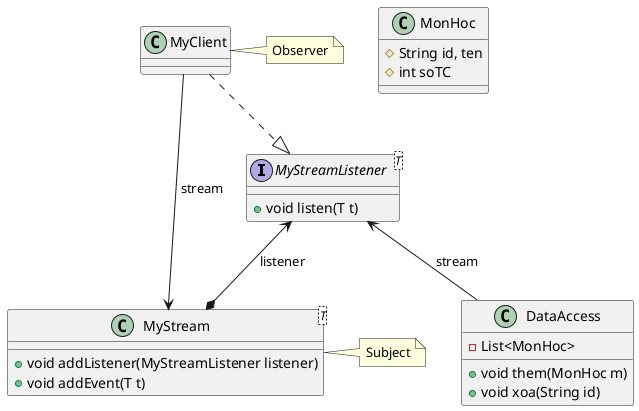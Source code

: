@startuml
'https://plantuml.com/class-diagram

interface MyStreamListener<T>{
    + void listen(T t)
}
class MyStream<T>
{
    + void addListener(MyStreamListener listener)
    + void addEvent(T t)
}
class MyClient
class MonHoc
{
    # String id, ten
    # int soTC
}
class DataAccess{
    - List<MonHoc>
    + void them(MonHoc m)
    + void xoa(String id)
}

MyStreamListener <--* MyStream: listener
MyClient --> MyStream: stream
MyClient ..|>MyStreamListener
MyStreamListener <-- DataAccess: stream

note right of MyStream
    Subject
end note
note right of MyClient
    Observer
end note
@enduml